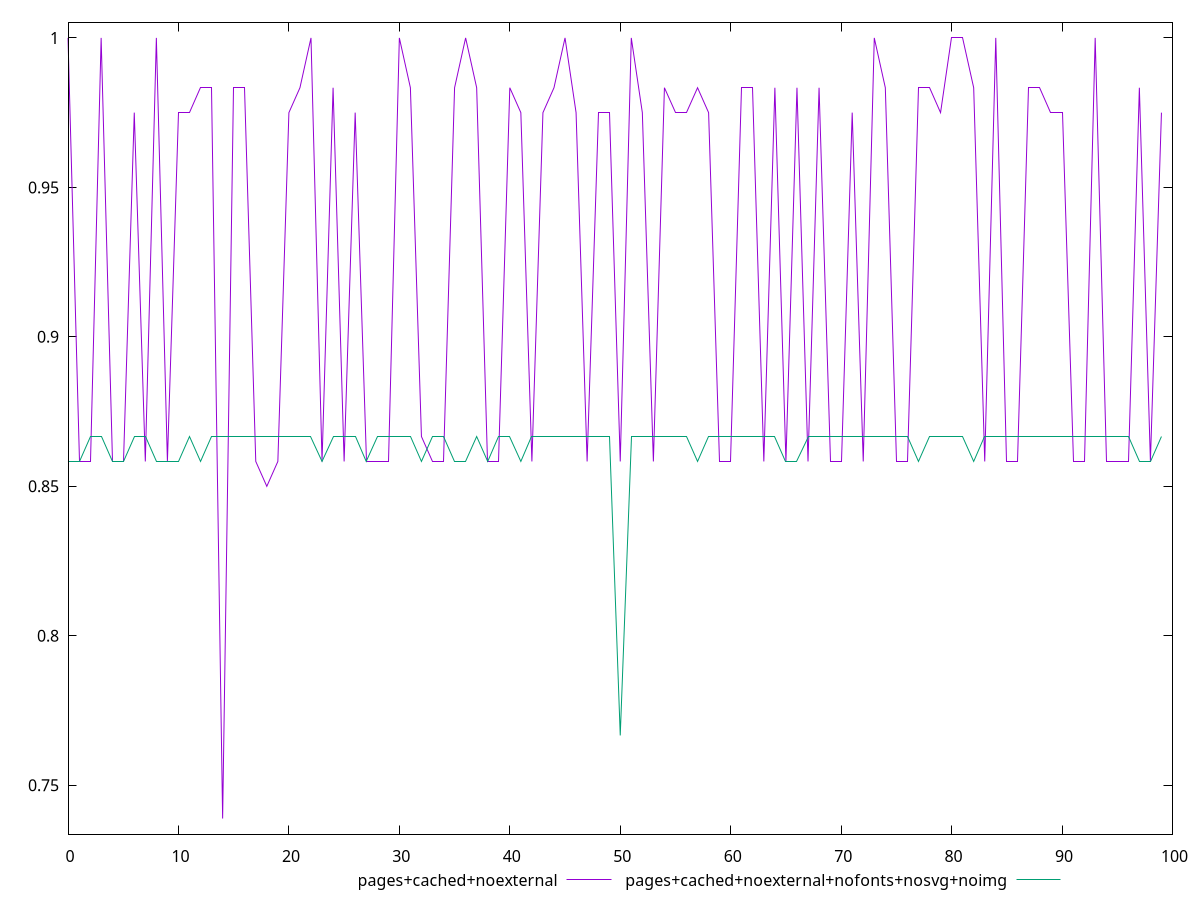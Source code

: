 $_pagesCachedNoexternal <<EOF
1
0.8583333333333334
0.8583333333333334
1
0.8583333333333334
0.8583333333333334
0.975
0.8583333333333334
1
0.8583333333333334
0.975
0.975
0.9833333333333333
0.9833333333333333
0.7388888888888889
0.9833333333333333
0.9833333333333333
0.8583333333333334
0.85
0.8583333333333334
0.975
0.9833333333333333
1
0.8583333333333334
0.9833333333333333
0.8583333333333334
0.975
0.8583333333333334
0.8583333333333334
0.8583333333333334
1
0.9833333333333333
0.8666666666666667
0.8583333333333334
0.8583333333333334
0.9833333333333333
1
0.9833333333333333
0.8583333333333334
0.8583333333333334
0.9833333333333333
0.975
0.8583333333333334
0.975
0.9833333333333333
1
0.975
0.8583333333333334
0.975
0.975
0.8583333333333334
1
0.975
0.8583333333333334
0.9833333333333333
0.975
0.975
0.9833333333333333
0.975
0.8583333333333334
0.8583333333333334
0.9833333333333333
0.9833333333333333
0.8583333333333334
0.9833333333333333
0.8583333333333334
0.9833333333333333
0.8583333333333334
0.9833333333333333
0.8583333333333334
0.8583333333333334
0.975
0.8583333333333334
1
0.9833333333333333
0.8583333333333334
0.8583333333333334
0.9833333333333333
0.9833333333333333
0.975
1
1
0.9833333333333333
0.8583333333333334
1
0.8583333333333334
0.8583333333333334
0.9833333333333333
0.9833333333333333
0.975
0.975
0.8583333333333334
0.8583333333333334
1
0.8583333333333334
0.8583333333333334
0.8583333333333334
0.9833333333333333
0.8583333333333334
0.975
EOF
$_pagesCachedNoexternalNofontsNosvgNoimg <<EOF
0.8583333333333334
0.8583333333333334
0.8666666666666667
0.8666666666666667
0.8583333333333334
0.8583333333333334
0.8666666666666667
0.8666666666666667
0.8583333333333334
0.8583333333333334
0.8583333333333334
0.8666666666666667
0.8583333333333334
0.8666666666666667
0.8666666666666667
0.8666666666666667
0.8666666666666667
0.8666666666666667
0.8666666666666667
0.8666666666666667
0.8666666666666667
0.8666666666666667
0.8666666666666667
0.8583333333333334
0.8666666666666667
0.8666666666666667
0.8666666666666667
0.8583333333333334
0.8666666666666667
0.8666666666666667
0.8666666666666667
0.8666666666666667
0.8583333333333334
0.8666666666666667
0.8666666666666667
0.8583333333333334
0.8583333333333334
0.8666666666666667
0.8583333333333334
0.8666666666666667
0.8666666666666667
0.8583333333333334
0.8666666666666667
0.8666666666666667
0.8666666666666667
0.8666666666666667
0.8666666666666667
0.8666666666666667
0.8666666666666667
0.8666666666666667
0.7666666666666666
0.8666666666666667
0.8666666666666667
0.8666666666666667
0.8666666666666667
0.8666666666666667
0.8666666666666667
0.8583333333333334
0.8666666666666667
0.8666666666666667
0.8666666666666667
0.8666666666666667
0.8666666666666667
0.8666666666666667
0.8666666666666667
0.8583333333333334
0.8583333333333334
0.8666666666666667
0.8666666666666667
0.8666666666666667
0.8666666666666667
0.8666666666666667
0.8666666666666667
0.8666666666666667
0.8666666666666667
0.8666666666666667
0.8666666666666667
0.8583333333333334
0.8666666666666667
0.8666666666666667
0.8666666666666667
0.8666666666666667
0.8583333333333334
0.8666666666666667
0.8666666666666667
0.8666666666666667
0.8666666666666667
0.8666666666666667
0.8666666666666667
0.8666666666666667
0.8666666666666667
0.8666666666666667
0.8666666666666667
0.8666666666666667
0.8666666666666667
0.8666666666666667
0.8666666666666667
0.8583333333333334
0.8583333333333334
0.8666666666666667
EOF
set key outside below
set terminal pngcairo
set output "report_00005_2020-11-02T22-26-11.212Z/uses-http2/uses-http2_pages+cached+noexternal_pages+cached+noexternal+nofonts+nosvg+noimg.png"
set yrange [0.7336666666666667:1.0052222222222222]
plot $_pagesCachedNoexternal title "pages+cached+noexternal" with line ,$_pagesCachedNoexternalNofontsNosvgNoimg title "pages+cached+noexternal+nofonts+nosvg+noimg" with line ,